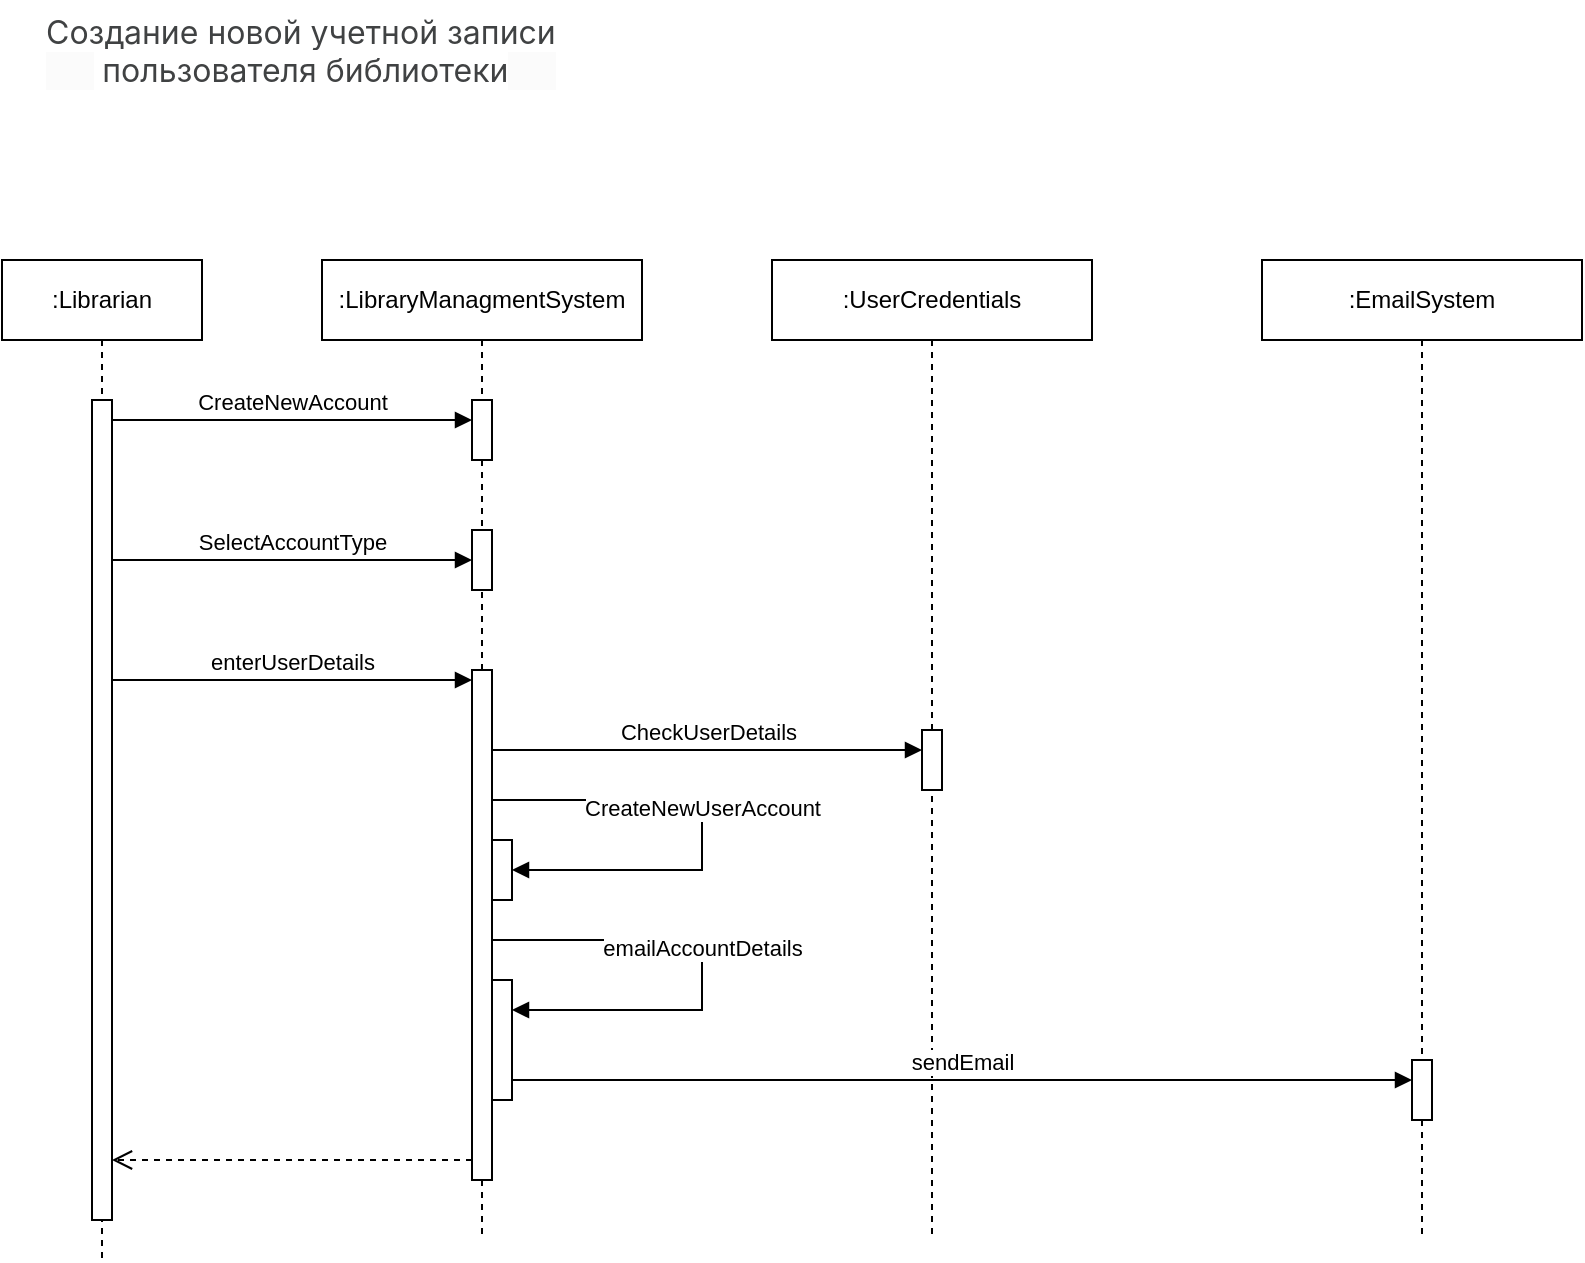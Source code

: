 <mxfile version="24.0.5" type="device">
  <diagram name="Page-1" id="2YBvvXClWsGukQMizWep">
    <mxGraphModel dx="1687" dy="878" grid="1" gridSize="10" guides="1" tooltips="1" connect="1" arrows="1" fold="1" page="1" pageScale="1" pageWidth="850" pageHeight="1100" math="0" shadow="0">
      <root>
        <mxCell id="0" />
        <mxCell id="1" parent="0" />
        <mxCell id="aM9ryv3xv72pqoxQDRHE-1" value=":Librarian" style="shape=umlLifeline;perimeter=lifelinePerimeter;whiteSpace=wrap;html=1;container=0;dropTarget=0;collapsible=0;recursiveResize=0;outlineConnect=0;portConstraint=eastwest;newEdgeStyle={&quot;edgeStyle&quot;:&quot;elbowEdgeStyle&quot;,&quot;elbow&quot;:&quot;vertical&quot;,&quot;curved&quot;:0,&quot;rounded&quot;:0};" parent="1" vertex="1">
          <mxGeometry x="20" y="190" width="100" height="500" as="geometry" />
        </mxCell>
        <mxCell id="aM9ryv3xv72pqoxQDRHE-2" value="" style="html=1;points=[];perimeter=orthogonalPerimeter;outlineConnect=0;targetShapes=umlLifeline;portConstraint=eastwest;newEdgeStyle={&quot;edgeStyle&quot;:&quot;elbowEdgeStyle&quot;,&quot;elbow&quot;:&quot;vertical&quot;,&quot;curved&quot;:0,&quot;rounded&quot;:0};" parent="aM9ryv3xv72pqoxQDRHE-1" vertex="1">
          <mxGeometry x="45" y="70" width="10" height="410" as="geometry" />
        </mxCell>
        <mxCell id="aM9ryv3xv72pqoxQDRHE-5" value=":LibraryManagmentSystem" style="shape=umlLifeline;perimeter=lifelinePerimeter;whiteSpace=wrap;html=1;container=0;dropTarget=0;collapsible=0;recursiveResize=0;outlineConnect=0;portConstraint=eastwest;newEdgeStyle={&quot;edgeStyle&quot;:&quot;elbowEdgeStyle&quot;,&quot;elbow&quot;:&quot;vertical&quot;,&quot;curved&quot;:0,&quot;rounded&quot;:0};" parent="1" vertex="1">
          <mxGeometry x="180" y="190" width="160" height="490" as="geometry" />
        </mxCell>
        <mxCell id="aM9ryv3xv72pqoxQDRHE-6" value="" style="html=1;points=[];perimeter=orthogonalPerimeter;outlineConnect=0;targetShapes=umlLifeline;portConstraint=eastwest;newEdgeStyle={&quot;edgeStyle&quot;:&quot;elbowEdgeStyle&quot;,&quot;elbow&quot;:&quot;vertical&quot;,&quot;curved&quot;:0,&quot;rounded&quot;:0};" parent="aM9ryv3xv72pqoxQDRHE-5" vertex="1">
          <mxGeometry x="75" y="70" width="10" height="30" as="geometry" />
        </mxCell>
        <mxCell id="pxPX-2n3eh1eVoqB7sqr-9" value="" style="html=1;points=[];perimeter=orthogonalPerimeter;outlineConnect=0;targetShapes=umlLifeline;portConstraint=eastwest;newEdgeStyle={&quot;edgeStyle&quot;:&quot;elbowEdgeStyle&quot;,&quot;elbow&quot;:&quot;vertical&quot;,&quot;curved&quot;:0,&quot;rounded&quot;:0};" vertex="1" parent="aM9ryv3xv72pqoxQDRHE-5">
          <mxGeometry x="75" y="135" width="10" height="30" as="geometry" />
        </mxCell>
        <mxCell id="pxPX-2n3eh1eVoqB7sqr-10" value="" style="html=1;points=[];perimeter=orthogonalPerimeter;outlineConnect=0;targetShapes=umlLifeline;portConstraint=eastwest;newEdgeStyle={&quot;edgeStyle&quot;:&quot;elbowEdgeStyle&quot;,&quot;elbow&quot;:&quot;vertical&quot;,&quot;curved&quot;:0,&quot;rounded&quot;:0};" vertex="1" parent="aM9ryv3xv72pqoxQDRHE-5">
          <mxGeometry x="75" y="205" width="10" height="255" as="geometry" />
        </mxCell>
        <mxCell id="pxPX-2n3eh1eVoqB7sqr-19" value="" style="html=1;points=[];perimeter=orthogonalPerimeter;outlineConnect=0;targetShapes=umlLifeline;portConstraint=eastwest;newEdgeStyle={&quot;edgeStyle&quot;:&quot;elbowEdgeStyle&quot;,&quot;elbow&quot;:&quot;vertical&quot;,&quot;curved&quot;:0,&quot;rounded&quot;:0};" vertex="1" parent="aM9ryv3xv72pqoxQDRHE-5">
          <mxGeometry x="85" y="290" width="10" height="30" as="geometry" />
        </mxCell>
        <mxCell id="pxPX-2n3eh1eVoqB7sqr-20" value="" style="html=1;points=[];perimeter=orthogonalPerimeter;outlineConnect=0;targetShapes=umlLifeline;portConstraint=eastwest;newEdgeStyle={&quot;edgeStyle&quot;:&quot;elbowEdgeStyle&quot;,&quot;elbow&quot;:&quot;vertical&quot;,&quot;curved&quot;:0,&quot;rounded&quot;:0};" vertex="1" parent="aM9ryv3xv72pqoxQDRHE-5">
          <mxGeometry x="85" y="360" width="10" height="60" as="geometry" />
        </mxCell>
        <mxCell id="pxPX-2n3eh1eVoqB7sqr-30" value="CreateNewUserAccount" style="html=1;verticalAlign=bottom;endArrow=block;edgeStyle=elbowEdgeStyle;elbow=horizontal;curved=0;rounded=0;" edge="1" parent="aM9ryv3xv72pqoxQDRHE-5" source="pxPX-2n3eh1eVoqB7sqr-10" target="pxPX-2n3eh1eVoqB7sqr-19">
          <mxGeometry relative="1" as="geometry">
            <mxPoint x="90" y="270" as="sourcePoint" />
            <Array as="points">
              <mxPoint x="190" y="270.03" />
            </Array>
            <mxPoint x="280" y="270.03" as="targetPoint" />
          </mxGeometry>
        </mxCell>
        <mxCell id="aM9ryv3xv72pqoxQDRHE-7" value="CreateNewAccount" style="html=1;verticalAlign=bottom;endArrow=block;edgeStyle=elbowEdgeStyle;elbow=vertical;curved=0;rounded=0;" parent="1" source="aM9ryv3xv72pqoxQDRHE-2" target="aM9ryv3xv72pqoxQDRHE-6" edge="1">
          <mxGeometry relative="1" as="geometry">
            <mxPoint x="175" y="280" as="sourcePoint" />
            <Array as="points">
              <mxPoint x="160" y="270" />
            </Array>
          </mxGeometry>
        </mxCell>
        <mxCell id="pxPX-2n3eh1eVoqB7sqr-11" value=":UserCredentials" style="shape=umlLifeline;perimeter=lifelinePerimeter;whiteSpace=wrap;html=1;container=0;dropTarget=0;collapsible=0;recursiveResize=0;outlineConnect=0;portConstraint=eastwest;newEdgeStyle={&quot;edgeStyle&quot;:&quot;elbowEdgeStyle&quot;,&quot;elbow&quot;:&quot;vertical&quot;,&quot;curved&quot;:0,&quot;rounded&quot;:0};" vertex="1" parent="1">
          <mxGeometry x="405" y="190" width="160" height="490" as="geometry" />
        </mxCell>
        <mxCell id="pxPX-2n3eh1eVoqB7sqr-12" value="" style="html=1;points=[];perimeter=orthogonalPerimeter;outlineConnect=0;targetShapes=umlLifeline;portConstraint=eastwest;newEdgeStyle={&quot;edgeStyle&quot;:&quot;elbowEdgeStyle&quot;,&quot;elbow&quot;:&quot;vertical&quot;,&quot;curved&quot;:0,&quot;rounded&quot;:0};" vertex="1" parent="pxPX-2n3eh1eVoqB7sqr-11">
          <mxGeometry x="75" y="235" width="10" height="30" as="geometry" />
        </mxCell>
        <mxCell id="pxPX-2n3eh1eVoqB7sqr-15" value=":EmailSystem" style="shape=umlLifeline;perimeter=lifelinePerimeter;whiteSpace=wrap;html=1;container=0;dropTarget=0;collapsible=0;recursiveResize=0;outlineConnect=0;portConstraint=eastwest;newEdgeStyle={&quot;edgeStyle&quot;:&quot;elbowEdgeStyle&quot;,&quot;elbow&quot;:&quot;vertical&quot;,&quot;curved&quot;:0,&quot;rounded&quot;:0};" vertex="1" parent="1">
          <mxGeometry x="650" y="190" width="160" height="490" as="geometry" />
        </mxCell>
        <mxCell id="pxPX-2n3eh1eVoqB7sqr-16" value="" style="html=1;points=[];perimeter=orthogonalPerimeter;outlineConnect=0;targetShapes=umlLifeline;portConstraint=eastwest;newEdgeStyle={&quot;edgeStyle&quot;:&quot;elbowEdgeStyle&quot;,&quot;elbow&quot;:&quot;vertical&quot;,&quot;curved&quot;:0,&quot;rounded&quot;:0};" vertex="1" parent="pxPX-2n3eh1eVoqB7sqr-15">
          <mxGeometry x="75" y="400" width="10" height="30" as="geometry" />
        </mxCell>
        <mxCell id="pxPX-2n3eh1eVoqB7sqr-21" value="SelectAccountType" style="html=1;verticalAlign=bottom;endArrow=block;edgeStyle=elbowEdgeStyle;elbow=vertical;curved=0;rounded=0;" edge="1" parent="1">
          <mxGeometry relative="1" as="geometry">
            <mxPoint x="75" y="340" as="sourcePoint" />
            <Array as="points">
              <mxPoint x="170" y="340" />
            </Array>
            <mxPoint x="255" y="340" as="targetPoint" />
          </mxGeometry>
        </mxCell>
        <mxCell id="pxPX-2n3eh1eVoqB7sqr-22" value="enterUserDetails" style="html=1;verticalAlign=bottom;endArrow=block;edgeStyle=elbowEdgeStyle;elbow=vertical;curved=0;rounded=0;" edge="1" parent="1">
          <mxGeometry relative="1" as="geometry">
            <mxPoint x="75" y="400" as="sourcePoint" />
            <Array as="points">
              <mxPoint x="165" y="400" />
            </Array>
            <mxPoint x="255" y="400" as="targetPoint" />
          </mxGeometry>
        </mxCell>
        <mxCell id="pxPX-2n3eh1eVoqB7sqr-25" value="CheckUserDetails" style="html=1;verticalAlign=bottom;endArrow=block;edgeStyle=elbowEdgeStyle;elbow=vertical;curved=0;rounded=0;" edge="1" parent="1" source="pxPX-2n3eh1eVoqB7sqr-10">
          <mxGeometry relative="1" as="geometry">
            <mxPoint x="270" y="434.86" as="sourcePoint" />
            <Array as="points" />
            <mxPoint x="480" y="435" as="targetPoint" />
          </mxGeometry>
        </mxCell>
        <mxCell id="pxPX-2n3eh1eVoqB7sqr-26" value="sendEmail" style="html=1;verticalAlign=bottom;endArrow=block;edgeStyle=elbowEdgeStyle;elbow=vertical;curved=0;rounded=0;" edge="1" parent="1" source="pxPX-2n3eh1eVoqB7sqr-20" target="pxPX-2n3eh1eVoqB7sqr-16">
          <mxGeometry relative="1" as="geometry">
            <mxPoint x="340" y="610" as="sourcePoint" />
            <Array as="points" />
            <mxPoint x="555" y="610" as="targetPoint" />
          </mxGeometry>
        </mxCell>
        <mxCell id="pxPX-2n3eh1eVoqB7sqr-29" value="" style="html=1;verticalAlign=bottom;endArrow=open;dashed=1;endSize=8;edgeStyle=elbowEdgeStyle;elbow=vertical;curved=0;rounded=0;" edge="1" parent="1" source="pxPX-2n3eh1eVoqB7sqr-10" target="aM9ryv3xv72pqoxQDRHE-2">
          <mxGeometry relative="1" as="geometry">
            <mxPoint x="75" y="640" as="targetPoint" />
            <Array as="points">
              <mxPoint x="170" y="640" />
            </Array>
            <mxPoint x="245" y="640" as="sourcePoint" />
          </mxGeometry>
        </mxCell>
        <mxCell id="pxPX-2n3eh1eVoqB7sqr-32" value="emailAccountDetails" style="html=1;verticalAlign=bottom;endArrow=block;edgeStyle=elbowEdgeStyle;elbow=horizontal;curved=0;rounded=0;" edge="1" parent="1">
          <mxGeometry relative="1" as="geometry">
            <mxPoint x="265" y="530" as="sourcePoint" />
            <Array as="points">
              <mxPoint x="370" y="530.03" />
            </Array>
            <mxPoint x="275" y="565" as="targetPoint" />
          </mxGeometry>
        </mxCell>
        <mxCell id="pxPX-2n3eh1eVoqB7sqr-34" value="&lt;span style=&quot;font-style: normal; font-variant-ligatures: normal; font-variant-caps: normal; font-weight: 400; letter-spacing: normal; orphans: 2; text-indent: 0px; text-transform: none; widows: 2; word-spacing: 0px; -webkit-text-stroke-width: 0px; white-space: normal; text-decoration-thickness: initial; text-decoration-style: initial; text-decoration-color: initial; color: rgb(64, 66, 67); font-family: Inter, sans-serif; text-align: start; background-color: rgb(255, 255, 255); font-size: 16px;&quot;&gt;&lt;font style=&quot;font-size: 16px;&quot;&gt;Создание новой учетной записи&lt;/font&gt;&lt;/span&gt;&lt;div style=&quot;color: rgb(0, 0, 0); font-family: Helvetica; font-style: normal; font-variant-ligatures: normal; font-variant-caps: normal; font-weight: 400; letter-spacing: normal; orphans: 2; text-align: center; text-indent: 0px; text-transform: none; widows: 2; word-spacing: 0px; -webkit-text-stroke-width: 0px; white-space: nowrap; background-color: rgb(251, 251, 251); text-decoration-thickness: initial; text-decoration-style: initial; text-decoration-color: initial; font-size: 16px;&quot;&gt;&lt;span style=&quot;color: rgb(64, 66, 67); font-family: Inter, sans-serif; text-align: start; text-wrap: wrap; background-color: rgb(255, 255, 255);&quot;&gt;&lt;font style=&quot;font-size: 16px;&quot;&gt;&amp;nbsp;пользователя библиотеки&lt;/font&gt;&lt;/span&gt;&lt;/div&gt;" style="text;whiteSpace=wrap;html=1;" vertex="1" parent="1">
          <mxGeometry x="40" y="60" width="270" height="60" as="geometry" />
        </mxCell>
      </root>
    </mxGraphModel>
  </diagram>
</mxfile>
